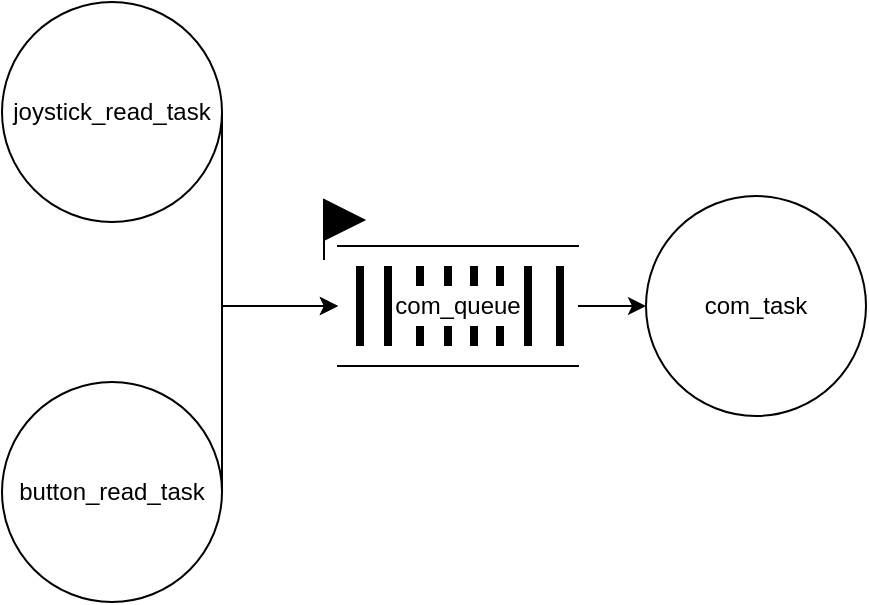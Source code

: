 <mxfile version="24.5.4" type="device" pages="2">
  <diagram name="control_task_diagram" id="nf5VE_m6qTDjbwXGg9CD">
    <mxGraphModel dx="1136" dy="579" grid="1" gridSize="10" guides="1" tooltips="1" connect="1" arrows="1" fold="1" page="1" pageScale="1" pageWidth="827" pageHeight="1169" math="0" shadow="0">
      <root>
        <mxCell id="0" />
        <mxCell id="1" parent="0" />
        <mxCell id="Six69tqx89a4ZBIKrwq_-1" value="joystick_read_task" style="ellipse;whiteSpace=wrap;html=1;aspect=fixed;" vertex="1" parent="1">
          <mxGeometry x="290" y="210" width="110" height="110" as="geometry" />
        </mxCell>
        <mxCell id="Six69tqx89a4ZBIKrwq_-2" value="button_read_task" style="ellipse;whiteSpace=wrap;html=1;aspect=fixed;" vertex="1" parent="1">
          <mxGeometry x="290" y="400" width="110" height="110" as="geometry" />
        </mxCell>
        <mxCell id="Six69tqx89a4ZBIKrwq_-3" value="com_task" style="ellipse;whiteSpace=wrap;html=1;aspect=fixed;" vertex="1" parent="1">
          <mxGeometry x="612" y="307" width="110" height="110" as="geometry" />
        </mxCell>
        <mxCell id="Six69tqx89a4ZBIKrwq_-4" value="" style="shape=partialRectangle;whiteSpace=wrap;html=1;left=0;right=0;fillColor=none;" vertex="1" parent="1">
          <mxGeometry x="458" y="332" width="120" height="60" as="geometry" />
        </mxCell>
        <mxCell id="Six69tqx89a4ZBIKrwq_-5" value="" style="line;strokeWidth=4;direction=south;html=1;perimeter=backbonePerimeter;points=[];outlineConnect=0;" vertex="1" parent="1">
          <mxGeometry x="464" y="342" width="10" height="40" as="geometry" />
        </mxCell>
        <mxCell id="Six69tqx89a4ZBIKrwq_-6" value="" style="line;strokeWidth=4;direction=south;html=1;perimeter=backbonePerimeter;points=[];outlineConnect=0;" vertex="1" parent="1">
          <mxGeometry x="564" y="342" width="10" height="40" as="geometry" />
        </mxCell>
        <mxCell id="Six69tqx89a4ZBIKrwq_-7" value="com_queue" style="text;html=1;strokeColor=none;fillColor=none;align=center;verticalAlign=middle;whiteSpace=wrap;rounded=0;" vertex="1" parent="1">
          <mxGeometry x="488" y="347" width="60" height="30" as="geometry" />
        </mxCell>
        <mxCell id="Six69tqx89a4ZBIKrwq_-8" value="" style="line;strokeWidth=4;direction=south;html=1;perimeter=backbonePerimeter;points=[];outlineConnect=0;" vertex="1" parent="1">
          <mxGeometry x="478" y="342" width="10" height="40" as="geometry" />
        </mxCell>
        <mxCell id="Six69tqx89a4ZBIKrwq_-9" value="" style="line;strokeWidth=4;direction=south;html=1;perimeter=backbonePerimeter;points=[];outlineConnect=0;" vertex="1" parent="1">
          <mxGeometry x="548" y="342" width="10" height="40" as="geometry" />
        </mxCell>
        <mxCell id="Six69tqx89a4ZBIKrwq_-10" value="" style="line;strokeWidth=4;direction=south;html=1;perimeter=backbonePerimeter;points=[];outlineConnect=0;" vertex="1" parent="1">
          <mxGeometry x="521" y="372" width="10" height="10" as="geometry" />
        </mxCell>
        <mxCell id="Six69tqx89a4ZBIKrwq_-11" value="" style="line;strokeWidth=4;direction=south;html=1;perimeter=backbonePerimeter;points=[];outlineConnect=0;" vertex="1" parent="1">
          <mxGeometry x="508" y="372" width="10" height="10" as="geometry" />
        </mxCell>
        <mxCell id="Six69tqx89a4ZBIKrwq_-12" value="" style="line;strokeWidth=4;direction=south;html=1;perimeter=backbonePerimeter;points=[];outlineConnect=0;" vertex="1" parent="1">
          <mxGeometry x="494" y="372" width="10" height="10" as="geometry" />
        </mxCell>
        <mxCell id="Six69tqx89a4ZBIKrwq_-13" value="" style="line;strokeWidth=4;direction=south;html=1;perimeter=backbonePerimeter;points=[];outlineConnect=0;" vertex="1" parent="1">
          <mxGeometry x="534" y="372" width="10" height="10" as="geometry" />
        </mxCell>
        <mxCell id="Six69tqx89a4ZBIKrwq_-14" value="" style="line;strokeWidth=4;direction=south;html=1;perimeter=backbonePerimeter;points=[];outlineConnect=0;" vertex="1" parent="1">
          <mxGeometry x="534" y="342" width="10" height="10" as="geometry" />
        </mxCell>
        <mxCell id="Six69tqx89a4ZBIKrwq_-15" value="" style="line;strokeWidth=4;direction=south;html=1;perimeter=backbonePerimeter;points=[];outlineConnect=0;" vertex="1" parent="1">
          <mxGeometry x="521" y="342" width="10" height="10" as="geometry" />
        </mxCell>
        <mxCell id="Six69tqx89a4ZBIKrwq_-16" value="" style="line;strokeWidth=4;direction=south;html=1;perimeter=backbonePerimeter;points=[];outlineConnect=0;" vertex="1" parent="1">
          <mxGeometry x="508" y="342" width="10" height="10" as="geometry" />
        </mxCell>
        <mxCell id="Six69tqx89a4ZBIKrwq_-17" value="" style="line;strokeWidth=4;direction=south;html=1;perimeter=backbonePerimeter;points=[];outlineConnect=0;" vertex="1" parent="1">
          <mxGeometry x="494" y="342" width="10" height="10" as="geometry" />
        </mxCell>
        <mxCell id="Six69tqx89a4ZBIKrwq_-18" value="" style="triangle;whiteSpace=wrap;html=1;fillColor=#000000;" vertex="1" parent="1">
          <mxGeometry x="451" y="309" width="20" height="20" as="geometry" />
        </mxCell>
        <mxCell id="Six69tqx89a4ZBIKrwq_-19" value="" style="endArrow=none;html=1;rounded=0;entryX=0;entryY=0.75;entryDx=0;entryDy=0;" edge="1" parent="1" target="Six69tqx89a4ZBIKrwq_-18">
          <mxGeometry width="50" height="50" relative="1" as="geometry">
            <mxPoint x="451" y="339" as="sourcePoint" />
            <mxPoint x="41" y="389" as="targetPoint" />
          </mxGeometry>
        </mxCell>
        <mxCell id="Six69tqx89a4ZBIKrwq_-20" value="" style="endArrow=classic;html=1;rounded=0;exitX=1;exitY=0.5;exitDx=0;exitDy=0;entryX=0;entryY=0.5;entryDx=0;entryDy=0;" edge="1" parent="1" source="Six69tqx89a4ZBIKrwq_-2" target="Six69tqx89a4ZBIKrwq_-4">
          <mxGeometry width="50" height="50" relative="1" as="geometry">
            <mxPoint x="390" y="460" as="sourcePoint" />
            <mxPoint x="440" y="410" as="targetPoint" />
            <Array as="points">
              <mxPoint x="400" y="362" />
            </Array>
          </mxGeometry>
        </mxCell>
        <mxCell id="Six69tqx89a4ZBIKrwq_-21" value="" style="endArrow=classic;html=1;rounded=0;exitX=1;exitY=0.5;exitDx=0;exitDy=0;entryX=0;entryY=0.5;entryDx=0;entryDy=0;" edge="1" parent="1" source="Six69tqx89a4ZBIKrwq_-1" target="Six69tqx89a4ZBIKrwq_-4">
          <mxGeometry width="50" height="50" relative="1" as="geometry">
            <mxPoint x="390" y="460" as="sourcePoint" />
            <mxPoint x="440" y="410" as="targetPoint" />
            <Array as="points">
              <mxPoint x="400" y="362" />
            </Array>
          </mxGeometry>
        </mxCell>
        <mxCell id="Six69tqx89a4ZBIKrwq_-22" value="" style="endArrow=classic;html=1;rounded=0;entryX=0;entryY=0.5;entryDx=0;entryDy=0;exitX=1;exitY=0.5;exitDx=0;exitDy=0;" edge="1" parent="1" source="Six69tqx89a4ZBIKrwq_-4" target="Six69tqx89a4ZBIKrwq_-3">
          <mxGeometry width="50" height="50" relative="1" as="geometry">
            <mxPoint x="360" y="450" as="sourcePoint" />
            <mxPoint x="410" y="400" as="targetPoint" />
          </mxGeometry>
        </mxCell>
      </root>
    </mxGraphModel>
  </diagram>
  <diagram id="xsKpexdiAl_yNwiaYDyf" name="robot_task_diagram">
    <mxGraphModel dx="1647" dy="839" grid="1" gridSize="10" guides="1" tooltips="1" connect="1" arrows="1" fold="1" page="1" pageScale="1" pageWidth="827" pageHeight="1169" math="0" shadow="0">
      <root>
        <mxCell id="0" />
        <mxCell id="1" parent="0" />
        <mxCell id="BB2MQhuAi7R2dTQpztXg-1" value="" style="shape=partialRectangle;whiteSpace=wrap;html=1;left=0;right=0;fillColor=none;" vertex="1" parent="1">
          <mxGeometry x="209" y="370" width="120" height="60" as="geometry" />
        </mxCell>
        <mxCell id="BB2MQhuAi7R2dTQpztXg-2" value="" style="line;strokeWidth=4;direction=south;html=1;perimeter=backbonePerimeter;points=[];outlineConnect=0;" vertex="1" parent="1">
          <mxGeometry x="215" y="380" width="10" height="40" as="geometry" />
        </mxCell>
        <mxCell id="BB2MQhuAi7R2dTQpztXg-3" value="" style="line;strokeWidth=4;direction=south;html=1;perimeter=backbonePerimeter;points=[];outlineConnect=0;" vertex="1" parent="1">
          <mxGeometry x="315" y="380" width="10" height="40" as="geometry" />
        </mxCell>
        <mxCell id="BB2MQhuAi7R2dTQpztXg-4" value="com_queue" style="text;html=1;strokeColor=none;fillColor=none;align=center;verticalAlign=middle;whiteSpace=wrap;rounded=0;" vertex="1" parent="1">
          <mxGeometry x="239" y="385" width="60" height="30" as="geometry" />
        </mxCell>
        <mxCell id="BB2MQhuAi7R2dTQpztXg-5" value="" style="line;strokeWidth=4;direction=south;html=1;perimeter=backbonePerimeter;points=[];outlineConnect=0;" vertex="1" parent="1">
          <mxGeometry x="229" y="380" width="10" height="40" as="geometry" />
        </mxCell>
        <mxCell id="BB2MQhuAi7R2dTQpztXg-6" value="" style="line;strokeWidth=4;direction=south;html=1;perimeter=backbonePerimeter;points=[];outlineConnect=0;" vertex="1" parent="1">
          <mxGeometry x="299" y="380" width="10" height="40" as="geometry" />
        </mxCell>
        <mxCell id="BB2MQhuAi7R2dTQpztXg-7" value="" style="line;strokeWidth=4;direction=south;html=1;perimeter=backbonePerimeter;points=[];outlineConnect=0;" vertex="1" parent="1">
          <mxGeometry x="272" y="410" width="10" height="10" as="geometry" />
        </mxCell>
        <mxCell id="BB2MQhuAi7R2dTQpztXg-8" value="" style="line;strokeWidth=4;direction=south;html=1;perimeter=backbonePerimeter;points=[];outlineConnect=0;" vertex="1" parent="1">
          <mxGeometry x="259" y="410" width="10" height="10" as="geometry" />
        </mxCell>
        <mxCell id="BB2MQhuAi7R2dTQpztXg-9" value="" style="line;strokeWidth=4;direction=south;html=1;perimeter=backbonePerimeter;points=[];outlineConnect=0;" vertex="1" parent="1">
          <mxGeometry x="245" y="410" width="10" height="10" as="geometry" />
        </mxCell>
        <mxCell id="BB2MQhuAi7R2dTQpztXg-10" value="" style="line;strokeWidth=4;direction=south;html=1;perimeter=backbonePerimeter;points=[];outlineConnect=0;" vertex="1" parent="1">
          <mxGeometry x="285" y="410" width="10" height="10" as="geometry" />
        </mxCell>
        <mxCell id="BB2MQhuAi7R2dTQpztXg-11" value="" style="line;strokeWidth=4;direction=south;html=1;perimeter=backbonePerimeter;points=[];outlineConnect=0;" vertex="1" parent="1">
          <mxGeometry x="285" y="380" width="10" height="10" as="geometry" />
        </mxCell>
        <mxCell id="BB2MQhuAi7R2dTQpztXg-12" value="" style="line;strokeWidth=4;direction=south;html=1;perimeter=backbonePerimeter;points=[];outlineConnect=0;" vertex="1" parent="1">
          <mxGeometry x="272" y="380" width="10" height="10" as="geometry" />
        </mxCell>
        <mxCell id="BB2MQhuAi7R2dTQpztXg-13" value="" style="line;strokeWidth=4;direction=south;html=1;perimeter=backbonePerimeter;points=[];outlineConnect=0;" vertex="1" parent="1">
          <mxGeometry x="259" y="380" width="10" height="10" as="geometry" />
        </mxCell>
        <mxCell id="BB2MQhuAi7R2dTQpztXg-14" value="" style="line;strokeWidth=4;direction=south;html=1;perimeter=backbonePerimeter;points=[];outlineConnect=0;" vertex="1" parent="1">
          <mxGeometry x="245" y="380" width="10" height="10" as="geometry" />
        </mxCell>
        <mxCell id="BB2MQhuAi7R2dTQpztXg-15" value="" style="triangle;whiteSpace=wrap;html=1;fillColor=#000000;" vertex="1" parent="1">
          <mxGeometry x="202" y="347" width="20" height="20" as="geometry" />
        </mxCell>
        <mxCell id="BB2MQhuAi7R2dTQpztXg-16" value="" style="endArrow=none;html=1;rounded=0;entryX=0;entryY=0.75;entryDx=0;entryDy=0;" edge="1" parent="1" target="BB2MQhuAi7R2dTQpztXg-15">
          <mxGeometry width="50" height="50" relative="1" as="geometry">
            <mxPoint x="202" y="377" as="sourcePoint" />
            <mxPoint x="-208" y="427" as="targetPoint" />
          </mxGeometry>
        </mxCell>
        <mxCell id="FwMMRwjk7z9BSofxBnza-1" value="com_task" style="ellipse;whiteSpace=wrap;html=1;aspect=fixed;" vertex="1" parent="1">
          <mxGeometry x="50" y="344" width="110" height="110" as="geometry" />
        </mxCell>
        <mxCell id="ScajvUw0fOYDPrXvx_VV-1" value="" style="endArrow=classic;html=1;rounded=0;exitX=1;exitY=0.5;exitDx=0;exitDy=0;entryX=0;entryY=0.5;entryDx=0;entryDy=0;" edge="1" parent="1" source="FwMMRwjk7z9BSofxBnza-1">
          <mxGeometry width="50" height="50" relative="1" as="geometry">
            <mxPoint x="160" y="401" as="sourcePoint" />
            <mxPoint x="209" y="399" as="targetPoint" />
          </mxGeometry>
        </mxCell>
        <mxCell id="ScajvUw0fOYDPrXvx_VV-2" value="interpreter_task" style="ellipse;whiteSpace=wrap;html=1;aspect=fixed;" vertex="1" parent="1">
          <mxGeometry x="380" y="345" width="110" height="110" as="geometry" />
        </mxCell>
        <mxCell id="ScajvUw0fOYDPrXvx_VV-3" value="" style="endArrow=classic;html=1;rounded=0;exitX=1;exitY=0.5;exitDx=0;exitDy=0;entryX=0;entryY=0.5;entryDx=0;entryDy=0;" edge="1" parent="1" source="BB2MQhuAi7R2dTQpztXg-1" target="ScajvUw0fOYDPrXvx_VV-2">
          <mxGeometry width="50" height="50" relative="1" as="geometry">
            <mxPoint x="390" y="460" as="sourcePoint" />
            <mxPoint x="440" y="410" as="targetPoint" />
          </mxGeometry>
        </mxCell>
        <mxCell id="ScajvUw0fOYDPrXvx_VV-4" value="" style="shape=partialRectangle;whiteSpace=wrap;html=1;left=0;right=0;fillColor=none;" vertex="1" parent="1">
          <mxGeometry x="583" y="251" width="120" height="60" as="geometry" />
        </mxCell>
        <mxCell id="ScajvUw0fOYDPrXvx_VV-5" value="" style="line;strokeWidth=4;direction=south;html=1;perimeter=backbonePerimeter;points=[];outlineConnect=0;" vertex="1" parent="1">
          <mxGeometry x="589" y="261" width="10" height="40" as="geometry" />
        </mxCell>
        <mxCell id="ScajvUw0fOYDPrXvx_VV-6" value="" style="line;strokeWidth=4;direction=south;html=1;perimeter=backbonePerimeter;points=[];outlineConnect=0;" vertex="1" parent="1">
          <mxGeometry x="689" y="261" width="10" height="40" as="geometry" />
        </mxCell>
        <mxCell id="ScajvUw0fOYDPrXvx_VV-7" value="spd_queue" style="text;html=1;strokeColor=none;fillColor=none;align=center;verticalAlign=middle;whiteSpace=wrap;rounded=0;" vertex="1" parent="1">
          <mxGeometry x="613" y="266" width="60" height="30" as="geometry" />
        </mxCell>
        <mxCell id="ScajvUw0fOYDPrXvx_VV-8" value="" style="line;strokeWidth=4;direction=south;html=1;perimeter=backbonePerimeter;points=[];outlineConnect=0;" vertex="1" parent="1">
          <mxGeometry x="603" y="261" width="10" height="40" as="geometry" />
        </mxCell>
        <mxCell id="ScajvUw0fOYDPrXvx_VV-9" value="" style="line;strokeWidth=4;direction=south;html=1;perimeter=backbonePerimeter;points=[];outlineConnect=0;" vertex="1" parent="1">
          <mxGeometry x="673" y="261" width="10" height="40" as="geometry" />
        </mxCell>
        <mxCell id="ScajvUw0fOYDPrXvx_VV-10" value="" style="line;strokeWidth=4;direction=south;html=1;perimeter=backbonePerimeter;points=[];outlineConnect=0;" vertex="1" parent="1">
          <mxGeometry x="646" y="291" width="10" height="10" as="geometry" />
        </mxCell>
        <mxCell id="ScajvUw0fOYDPrXvx_VV-11" value="" style="line;strokeWidth=4;direction=south;html=1;perimeter=backbonePerimeter;points=[];outlineConnect=0;" vertex="1" parent="1">
          <mxGeometry x="633" y="291" width="10" height="10" as="geometry" />
        </mxCell>
        <mxCell id="ScajvUw0fOYDPrXvx_VV-12" value="" style="line;strokeWidth=4;direction=south;html=1;perimeter=backbonePerimeter;points=[];outlineConnect=0;" vertex="1" parent="1">
          <mxGeometry x="619" y="291" width="10" height="10" as="geometry" />
        </mxCell>
        <mxCell id="ScajvUw0fOYDPrXvx_VV-13" value="" style="line;strokeWidth=4;direction=south;html=1;perimeter=backbonePerimeter;points=[];outlineConnect=0;" vertex="1" parent="1">
          <mxGeometry x="659" y="291" width="10" height="10" as="geometry" />
        </mxCell>
        <mxCell id="ScajvUw0fOYDPrXvx_VV-14" value="" style="line;strokeWidth=4;direction=south;html=1;perimeter=backbonePerimeter;points=[];outlineConnect=0;" vertex="1" parent="1">
          <mxGeometry x="659" y="261" width="10" height="10" as="geometry" />
        </mxCell>
        <mxCell id="ScajvUw0fOYDPrXvx_VV-15" value="" style="line;strokeWidth=4;direction=south;html=1;perimeter=backbonePerimeter;points=[];outlineConnect=0;" vertex="1" parent="1">
          <mxGeometry x="646" y="261" width="10" height="10" as="geometry" />
        </mxCell>
        <mxCell id="ScajvUw0fOYDPrXvx_VV-16" value="" style="line;strokeWidth=4;direction=south;html=1;perimeter=backbonePerimeter;points=[];outlineConnect=0;" vertex="1" parent="1">
          <mxGeometry x="633" y="261" width="10" height="10" as="geometry" />
        </mxCell>
        <mxCell id="ScajvUw0fOYDPrXvx_VV-17" value="" style="line;strokeWidth=4;direction=south;html=1;perimeter=backbonePerimeter;points=[];outlineConnect=0;" vertex="1" parent="1">
          <mxGeometry x="619" y="261" width="10" height="10" as="geometry" />
        </mxCell>
        <mxCell id="ScajvUw0fOYDPrXvx_VV-18" value="" style="triangle;whiteSpace=wrap;html=1;fillColor=#000000;" vertex="1" parent="1">
          <mxGeometry x="576" y="228" width="20" height="20" as="geometry" />
        </mxCell>
        <mxCell id="ScajvUw0fOYDPrXvx_VV-19" value="" style="endArrow=none;html=1;rounded=0;entryX=0;entryY=0.75;entryDx=0;entryDy=0;" edge="1" parent="1" target="ScajvUw0fOYDPrXvx_VV-18">
          <mxGeometry width="50" height="50" relative="1" as="geometry">
            <mxPoint x="576" y="258" as="sourcePoint" />
            <mxPoint x="166" y="308" as="targetPoint" />
          </mxGeometry>
        </mxCell>
        <mxCell id="ScajvUw0fOYDPrXvx_VV-20" value="" style="shape=partialRectangle;whiteSpace=wrap;html=1;left=0;right=0;fillColor=none;" vertex="1" parent="1">
          <mxGeometry x="582" y="491" width="120" height="60" as="geometry" />
        </mxCell>
        <mxCell id="ScajvUw0fOYDPrXvx_VV-21" value="" style="line;strokeWidth=4;direction=south;html=1;perimeter=backbonePerimeter;points=[];outlineConnect=0;" vertex="1" parent="1">
          <mxGeometry x="588" y="501" width="10" height="40" as="geometry" />
        </mxCell>
        <mxCell id="ScajvUw0fOYDPrXvx_VV-22" value="" style="line;strokeWidth=4;direction=south;html=1;perimeter=backbonePerimeter;points=[];outlineConnect=0;" vertex="1" parent="1">
          <mxGeometry x="688" y="501" width="10" height="40" as="geometry" />
        </mxCell>
        <mxCell id="ScajvUw0fOYDPrXvx_VV-23" value="pmp_queue" style="text;html=1;strokeColor=none;fillColor=none;align=center;verticalAlign=middle;whiteSpace=wrap;rounded=0;" vertex="1" parent="1">
          <mxGeometry x="612" y="506" width="60" height="30" as="geometry" />
        </mxCell>
        <mxCell id="ScajvUw0fOYDPrXvx_VV-24" value="" style="line;strokeWidth=4;direction=south;html=1;perimeter=backbonePerimeter;points=[];outlineConnect=0;" vertex="1" parent="1">
          <mxGeometry x="602" y="501" width="10" height="40" as="geometry" />
        </mxCell>
        <mxCell id="ScajvUw0fOYDPrXvx_VV-25" value="" style="line;strokeWidth=4;direction=south;html=1;perimeter=backbonePerimeter;points=[];outlineConnect=0;" vertex="1" parent="1">
          <mxGeometry x="672" y="501" width="10" height="40" as="geometry" />
        </mxCell>
        <mxCell id="ScajvUw0fOYDPrXvx_VV-26" value="" style="line;strokeWidth=4;direction=south;html=1;perimeter=backbonePerimeter;points=[];outlineConnect=0;" vertex="1" parent="1">
          <mxGeometry x="645" y="531" width="10" height="10" as="geometry" />
        </mxCell>
        <mxCell id="ScajvUw0fOYDPrXvx_VV-27" value="" style="line;strokeWidth=4;direction=south;html=1;perimeter=backbonePerimeter;points=[];outlineConnect=0;" vertex="1" parent="1">
          <mxGeometry x="632" y="531" width="10" height="10" as="geometry" />
        </mxCell>
        <mxCell id="ScajvUw0fOYDPrXvx_VV-28" value="" style="line;strokeWidth=4;direction=south;html=1;perimeter=backbonePerimeter;points=[];outlineConnect=0;" vertex="1" parent="1">
          <mxGeometry x="618" y="531" width="10" height="10" as="geometry" />
        </mxCell>
        <mxCell id="ScajvUw0fOYDPrXvx_VV-29" value="" style="line;strokeWidth=4;direction=south;html=1;perimeter=backbonePerimeter;points=[];outlineConnect=0;" vertex="1" parent="1">
          <mxGeometry x="658" y="531" width="10" height="10" as="geometry" />
        </mxCell>
        <mxCell id="ScajvUw0fOYDPrXvx_VV-30" value="" style="line;strokeWidth=4;direction=south;html=1;perimeter=backbonePerimeter;points=[];outlineConnect=0;" vertex="1" parent="1">
          <mxGeometry x="658" y="501" width="10" height="10" as="geometry" />
        </mxCell>
        <mxCell id="ScajvUw0fOYDPrXvx_VV-31" value="" style="line;strokeWidth=4;direction=south;html=1;perimeter=backbonePerimeter;points=[];outlineConnect=0;" vertex="1" parent="1">
          <mxGeometry x="645" y="501" width="10" height="10" as="geometry" />
        </mxCell>
        <mxCell id="ScajvUw0fOYDPrXvx_VV-32" value="" style="line;strokeWidth=4;direction=south;html=1;perimeter=backbonePerimeter;points=[];outlineConnect=0;" vertex="1" parent="1">
          <mxGeometry x="632" y="501" width="10" height="10" as="geometry" />
        </mxCell>
        <mxCell id="ScajvUw0fOYDPrXvx_VV-33" value="" style="line;strokeWidth=4;direction=south;html=1;perimeter=backbonePerimeter;points=[];outlineConnect=0;" vertex="1" parent="1">
          <mxGeometry x="618" y="501" width="10" height="10" as="geometry" />
        </mxCell>
        <mxCell id="ScajvUw0fOYDPrXvx_VV-34" value="" style="triangle;whiteSpace=wrap;html=1;fillColor=#000000;" vertex="1" parent="1">
          <mxGeometry x="575" y="468" width="20" height="20" as="geometry" />
        </mxCell>
        <mxCell id="ScajvUw0fOYDPrXvx_VV-35" value="" style="endArrow=none;html=1;rounded=0;entryX=0;entryY=0.75;entryDx=0;entryDy=0;" edge="1" parent="1" target="ScajvUw0fOYDPrXvx_VV-34">
          <mxGeometry width="50" height="50" relative="1" as="geometry">
            <mxPoint x="575" y="498" as="sourcePoint" />
            <mxPoint x="165" y="548" as="targetPoint" />
          </mxGeometry>
        </mxCell>
        <mxCell id="ScajvUw0fOYDPrXvx_VV-36" value="pumpControl_task" style="ellipse;whiteSpace=wrap;html=1;aspect=fixed;" vertex="1" parent="1">
          <mxGeometry x="750" y="466" width="110" height="110" as="geometry" />
        </mxCell>
        <mxCell id="ScajvUw0fOYDPrXvx_VV-37" value="waveControl_task" style="ellipse;whiteSpace=wrap;html=1;aspect=fixed;" vertex="1" parent="1">
          <mxGeometry x="750" y="226" width="110" height="110" as="geometry" />
        </mxCell>
        <mxCell id="ScajvUw0fOYDPrXvx_VV-38" value="" style="endArrow=classic;html=1;rounded=0;entryX=0;entryY=0.5;entryDx=0;entryDy=0;exitX=1;exitY=0.5;exitDx=0;exitDy=0;" edge="1" parent="1" source="ScajvUw0fOYDPrXvx_VV-2" target="ScajvUw0fOYDPrXvx_VV-20">
          <mxGeometry width="50" height="50" relative="1" as="geometry">
            <mxPoint x="390" y="460" as="sourcePoint" />
            <mxPoint x="440" y="410" as="targetPoint" />
            <Array as="points">
              <mxPoint x="540" y="400" />
              <mxPoint x="540" y="520" />
            </Array>
          </mxGeometry>
        </mxCell>
        <mxCell id="ScajvUw0fOYDPrXvx_VV-39" value="" style="endArrow=classic;html=1;rounded=0;entryX=0;entryY=0.5;entryDx=0;entryDy=0;exitX=1;exitY=0.5;exitDx=0;exitDy=0;" edge="1" parent="1" source="ScajvUw0fOYDPrXvx_VV-2" target="ScajvUw0fOYDPrXvx_VV-4">
          <mxGeometry width="50" height="50" relative="1" as="geometry">
            <mxPoint x="390" y="460" as="sourcePoint" />
            <mxPoint x="440" y="410" as="targetPoint" />
            <Array as="points">
              <mxPoint x="540" y="400" />
              <mxPoint x="540" y="281" />
            </Array>
          </mxGeometry>
        </mxCell>
        <mxCell id="ScajvUw0fOYDPrXvx_VV-40" value="" style="endArrow=classic;html=1;rounded=0;entryX=0;entryY=0.5;entryDx=0;entryDy=0;exitX=1;exitY=0.5;exitDx=0;exitDy=0;" edge="1" parent="1" source="ScajvUw0fOYDPrXvx_VV-4" target="ScajvUw0fOYDPrXvx_VV-37">
          <mxGeometry width="50" height="50" relative="1" as="geometry">
            <mxPoint x="390" y="460" as="sourcePoint" />
            <mxPoint x="440" y="410" as="targetPoint" />
          </mxGeometry>
        </mxCell>
        <mxCell id="ScajvUw0fOYDPrXvx_VV-41" value="" style="endArrow=classic;html=1;rounded=0;entryX=0;entryY=0.5;entryDx=0;entryDy=0;exitX=1;exitY=0.5;exitDx=0;exitDy=0;" edge="1" parent="1" source="ScajvUw0fOYDPrXvx_VV-20" target="ScajvUw0fOYDPrXvx_VV-36">
          <mxGeometry width="50" height="50" relative="1" as="geometry">
            <mxPoint x="390" y="460" as="sourcePoint" />
            <mxPoint x="440" y="410" as="targetPoint" />
          </mxGeometry>
        </mxCell>
      </root>
    </mxGraphModel>
  </diagram>
</mxfile>
